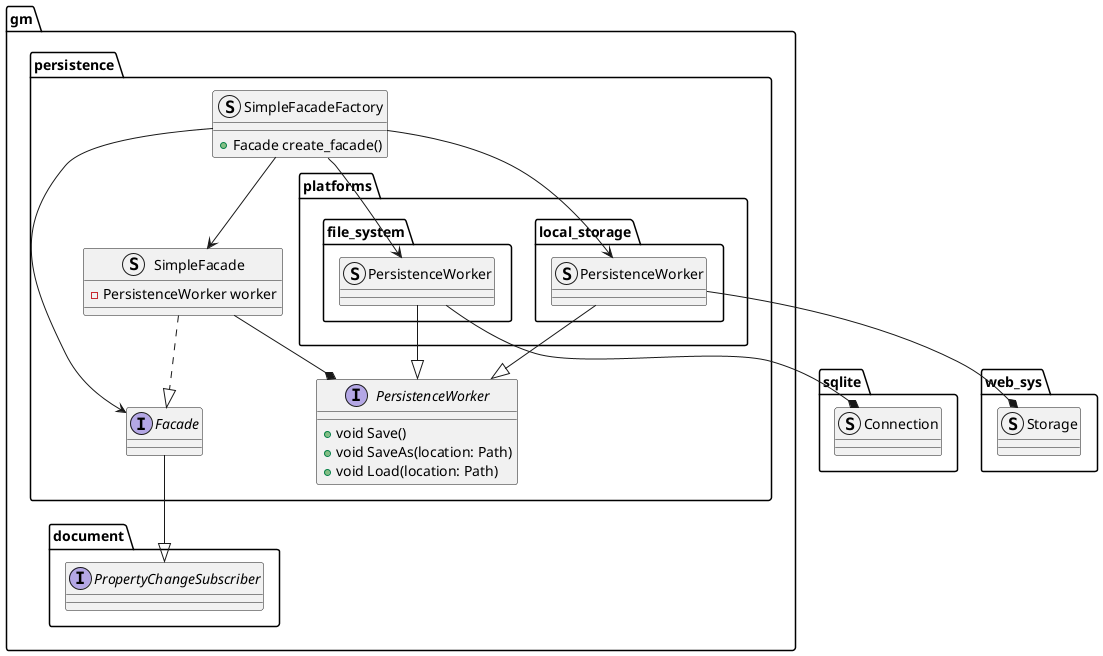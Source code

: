 @startuml intra
skinparam componentStyle uml1

package "gm" {
    package "document" as doc {
        interface "PropertyChangeSubscriber" as docpcs
    }

    package "persistence" as per {
        interface "Facade" as perf{
        }

        interface "PersistenceWorker" as perpw {
            + void Save()
            + void SaveAs(location: Path)
            + void Load(location: Path)
        }

        struct "SimpleFacadeFactory" as persff {
            + Facade create_facade()
        }

        struct "SimpleFacade" as persf {
            - PersistenceWorker worker
        }

        package "platforms" as perp{
            package "file_system" as perpfs {
                struct "PersistenceWorker" as perpfspw
            }

            package "local_storage" as perpls {
                struct "PersistenceWorker" as perplspw
            }
        }
    }
}

package "web_sys" as ws {
    struct "Storage" as wss
}

package "sqlite" as sql {
    struct "Connection" as sqlc
}

persff --> perf
persff --> persf
persff --> perplspw
persff --> perpfspw

persf ..|> perf
persf --* perpw
perf --|> docpcs

perplspw --|> perpw
perplspw --* wss
perpfspw --|> perpw
perpfspw --* sqlc

@enduml
